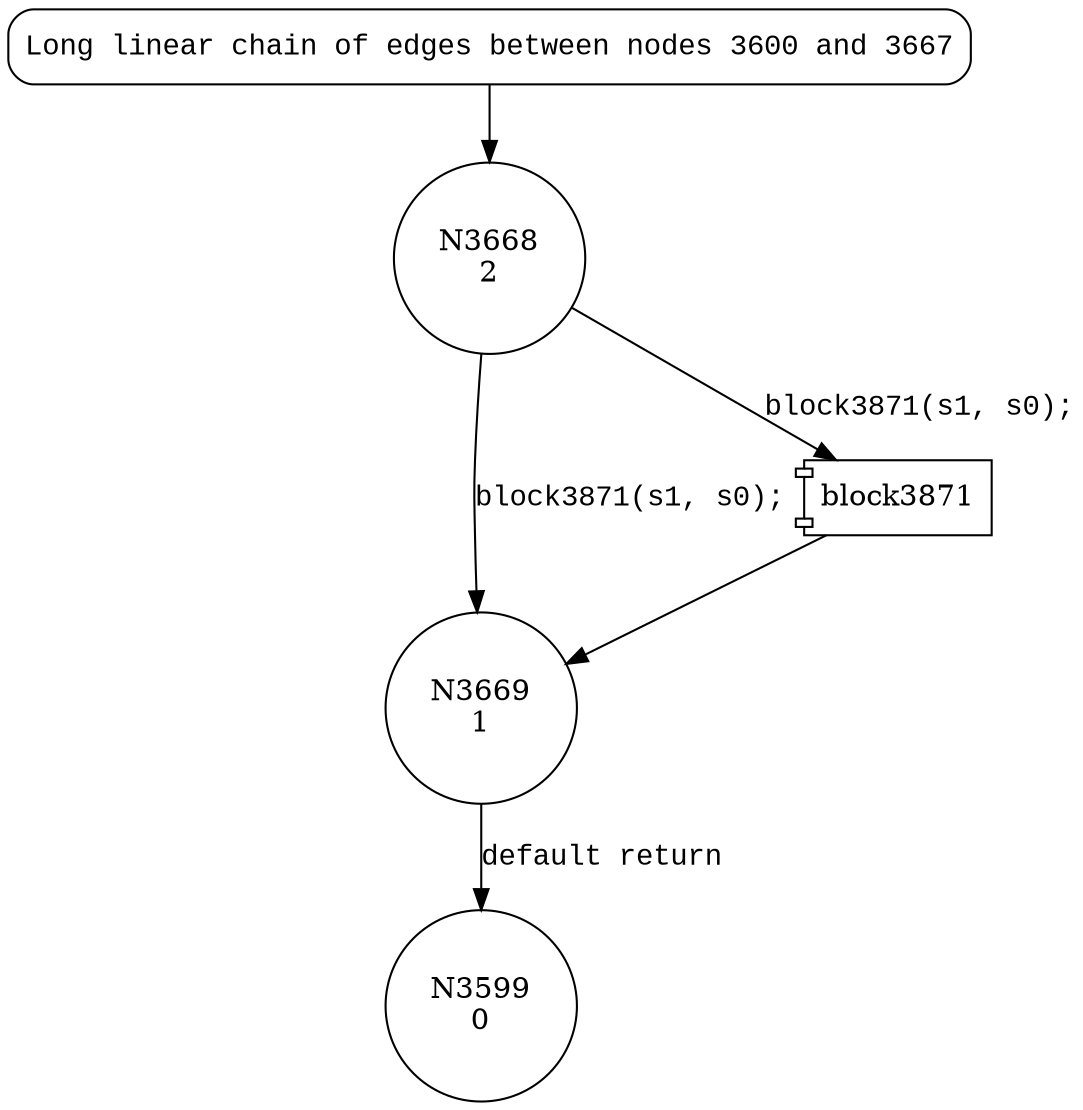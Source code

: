 digraph block3761 {
3668 [shape="circle" label="N3668\n2"]
3669 [shape="circle" label="N3669\n1"]
3599 [shape="circle" label="N3599\n0"]
3600 [style="filled,bold" penwidth="1" fillcolor="white" fontname="Courier New" shape="Mrecord" label="Long linear chain of edges between nodes 3600 and 3667"]
3600 -> 3668[label=""]
100337 [shape="component" label="block3871"]
3668 -> 100337 [label="block3871(s1, s0);" fontname="Courier New"]
100337 -> 3669 [label="" fontname="Courier New"]
3668 -> 3669 [label="block3871(s1, s0);" fontname="Courier New"]
3669 -> 3599 [label="default return" fontname="Courier New"]
}